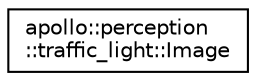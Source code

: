 digraph "Graphical Class Hierarchy"
{
  edge [fontname="Helvetica",fontsize="10",labelfontname="Helvetica",labelfontsize="10"];
  node [fontname="Helvetica",fontsize="10",shape=record];
  rankdir="LR";
  Node1 [label="apollo::perception\l::traffic_light::Image",height=0.2,width=0.4,color="black", fillcolor="white", style="filled",URL="$classapollo_1_1perception_1_1traffic__light_1_1Image.html"];
}
